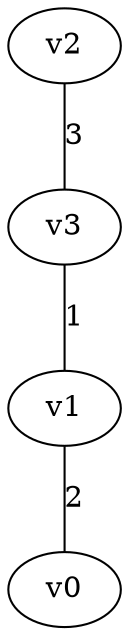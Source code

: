 graph gn4_mst {
v1 -- v0 [label = "2"];
v3 -- v1 [label = "1"];
v2 -- v3 [label = "3"];
}
// vertices = 4
// edges = 3
// total_weight = 6
// runtime = 6.4e-05 sec
// memory = 3.38672 MB